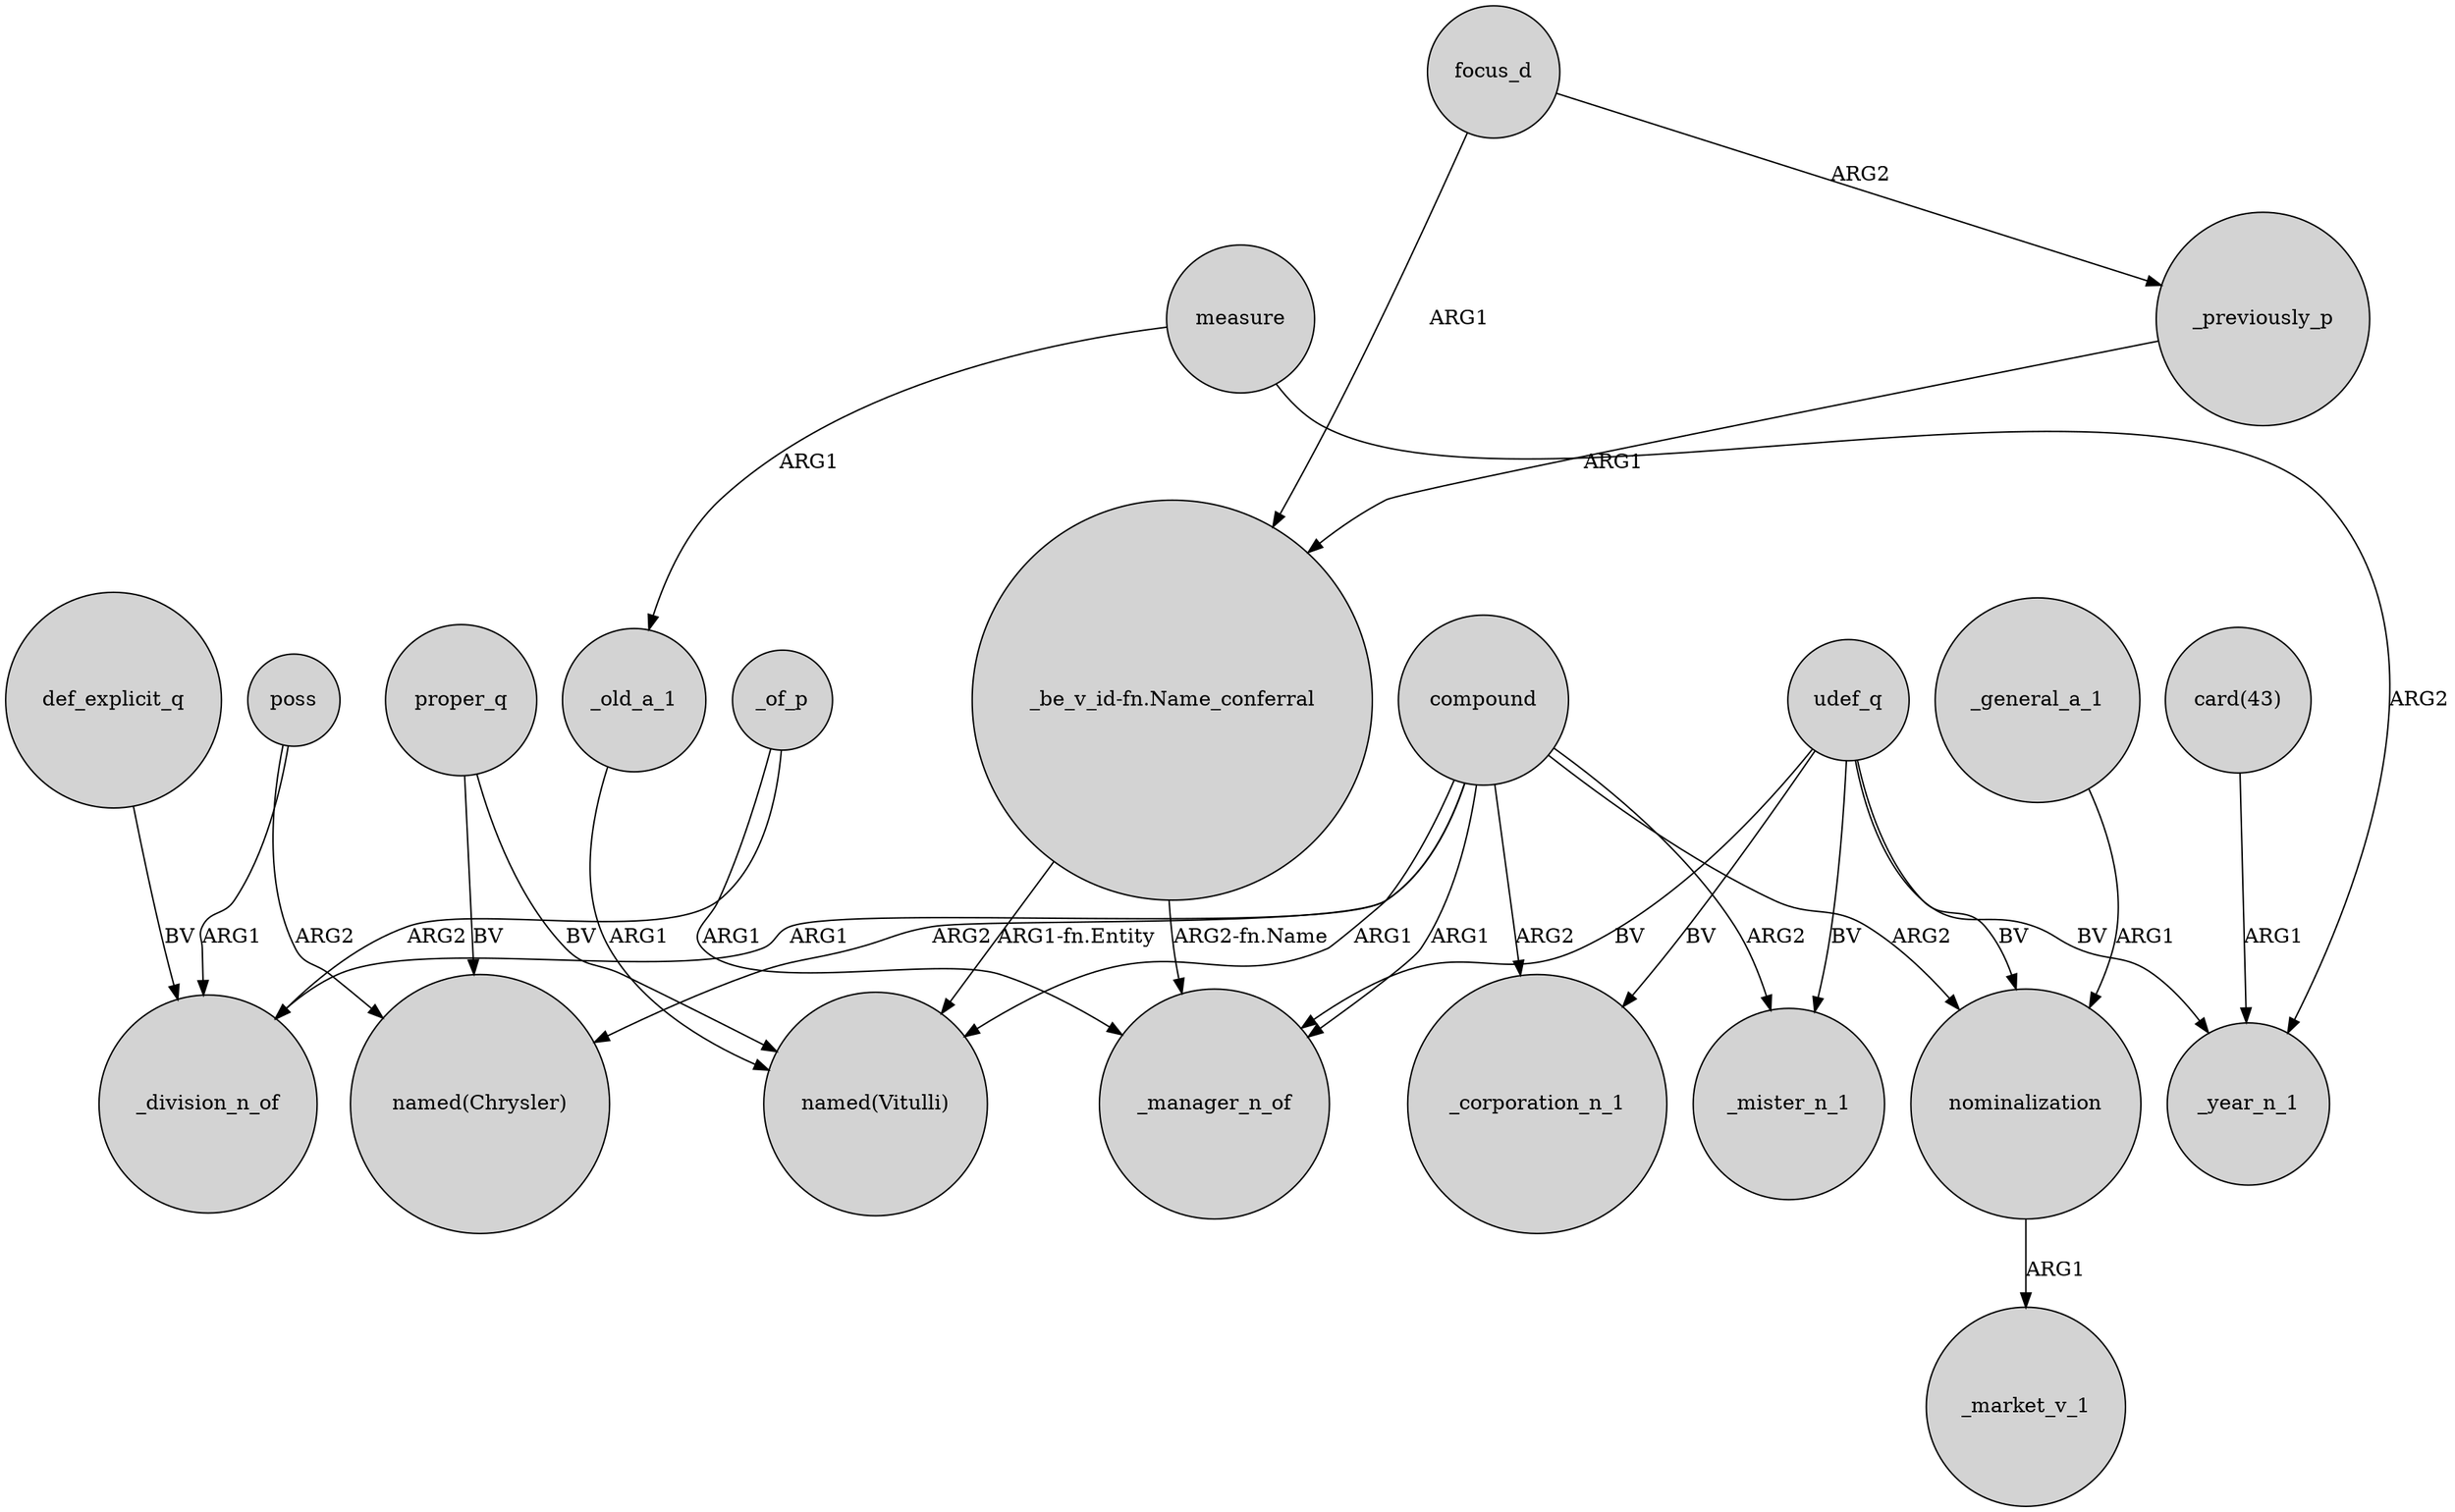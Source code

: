 digraph {
	node [shape=circle style=filled]
	proper_q -> "named(Vitulli)" [label=BV]
	_of_p -> _manager_n_of [label=ARG1]
	udef_q -> nominalization [label=BV]
	udef_q -> _manager_n_of [label=BV]
	_previously_p -> "_be_v_id-fn.Name_conferral" [label=ARG1]
	compound -> _manager_n_of [label=ARG1]
	compound -> _division_n_of [label=ARG1]
	_of_p -> _division_n_of [label=ARG2]
	compound -> nominalization [label=ARG2]
	measure -> _old_a_1 [label=ARG1]
	_old_a_1 -> "named(Vitulli)" [label=ARG1]
	focus_d -> "_be_v_id-fn.Name_conferral" [label=ARG1]
	udef_q -> _mister_n_1 [label=BV]
	def_explicit_q -> _division_n_of [label=BV]
	compound -> "named(Chrysler)" [label=ARG2]
	compound -> _mister_n_1 [label=ARG2]
	proper_q -> "named(Chrysler)" [label=BV]
	focus_d -> _previously_p [label=ARG2]
	compound -> _corporation_n_1 [label=ARG2]
	"_be_v_id-fn.Name_conferral" -> _manager_n_of [label="ARG2-fn.Name"]
	"_be_v_id-fn.Name_conferral" -> "named(Vitulli)" [label="ARG1-fn.Entity"]
	_general_a_1 -> nominalization [label=ARG1]
	compound -> "named(Vitulli)" [label=ARG1]
	poss -> "named(Chrysler)" [label=ARG2]
	measure -> _year_n_1 [label=ARG2]
	"card(43)" -> _year_n_1 [label=ARG1]
	poss -> _division_n_of [label=ARG1]
	udef_q -> _corporation_n_1 [label=BV]
	udef_q -> _year_n_1 [label=BV]
	nominalization -> _market_v_1 [label=ARG1]
}
